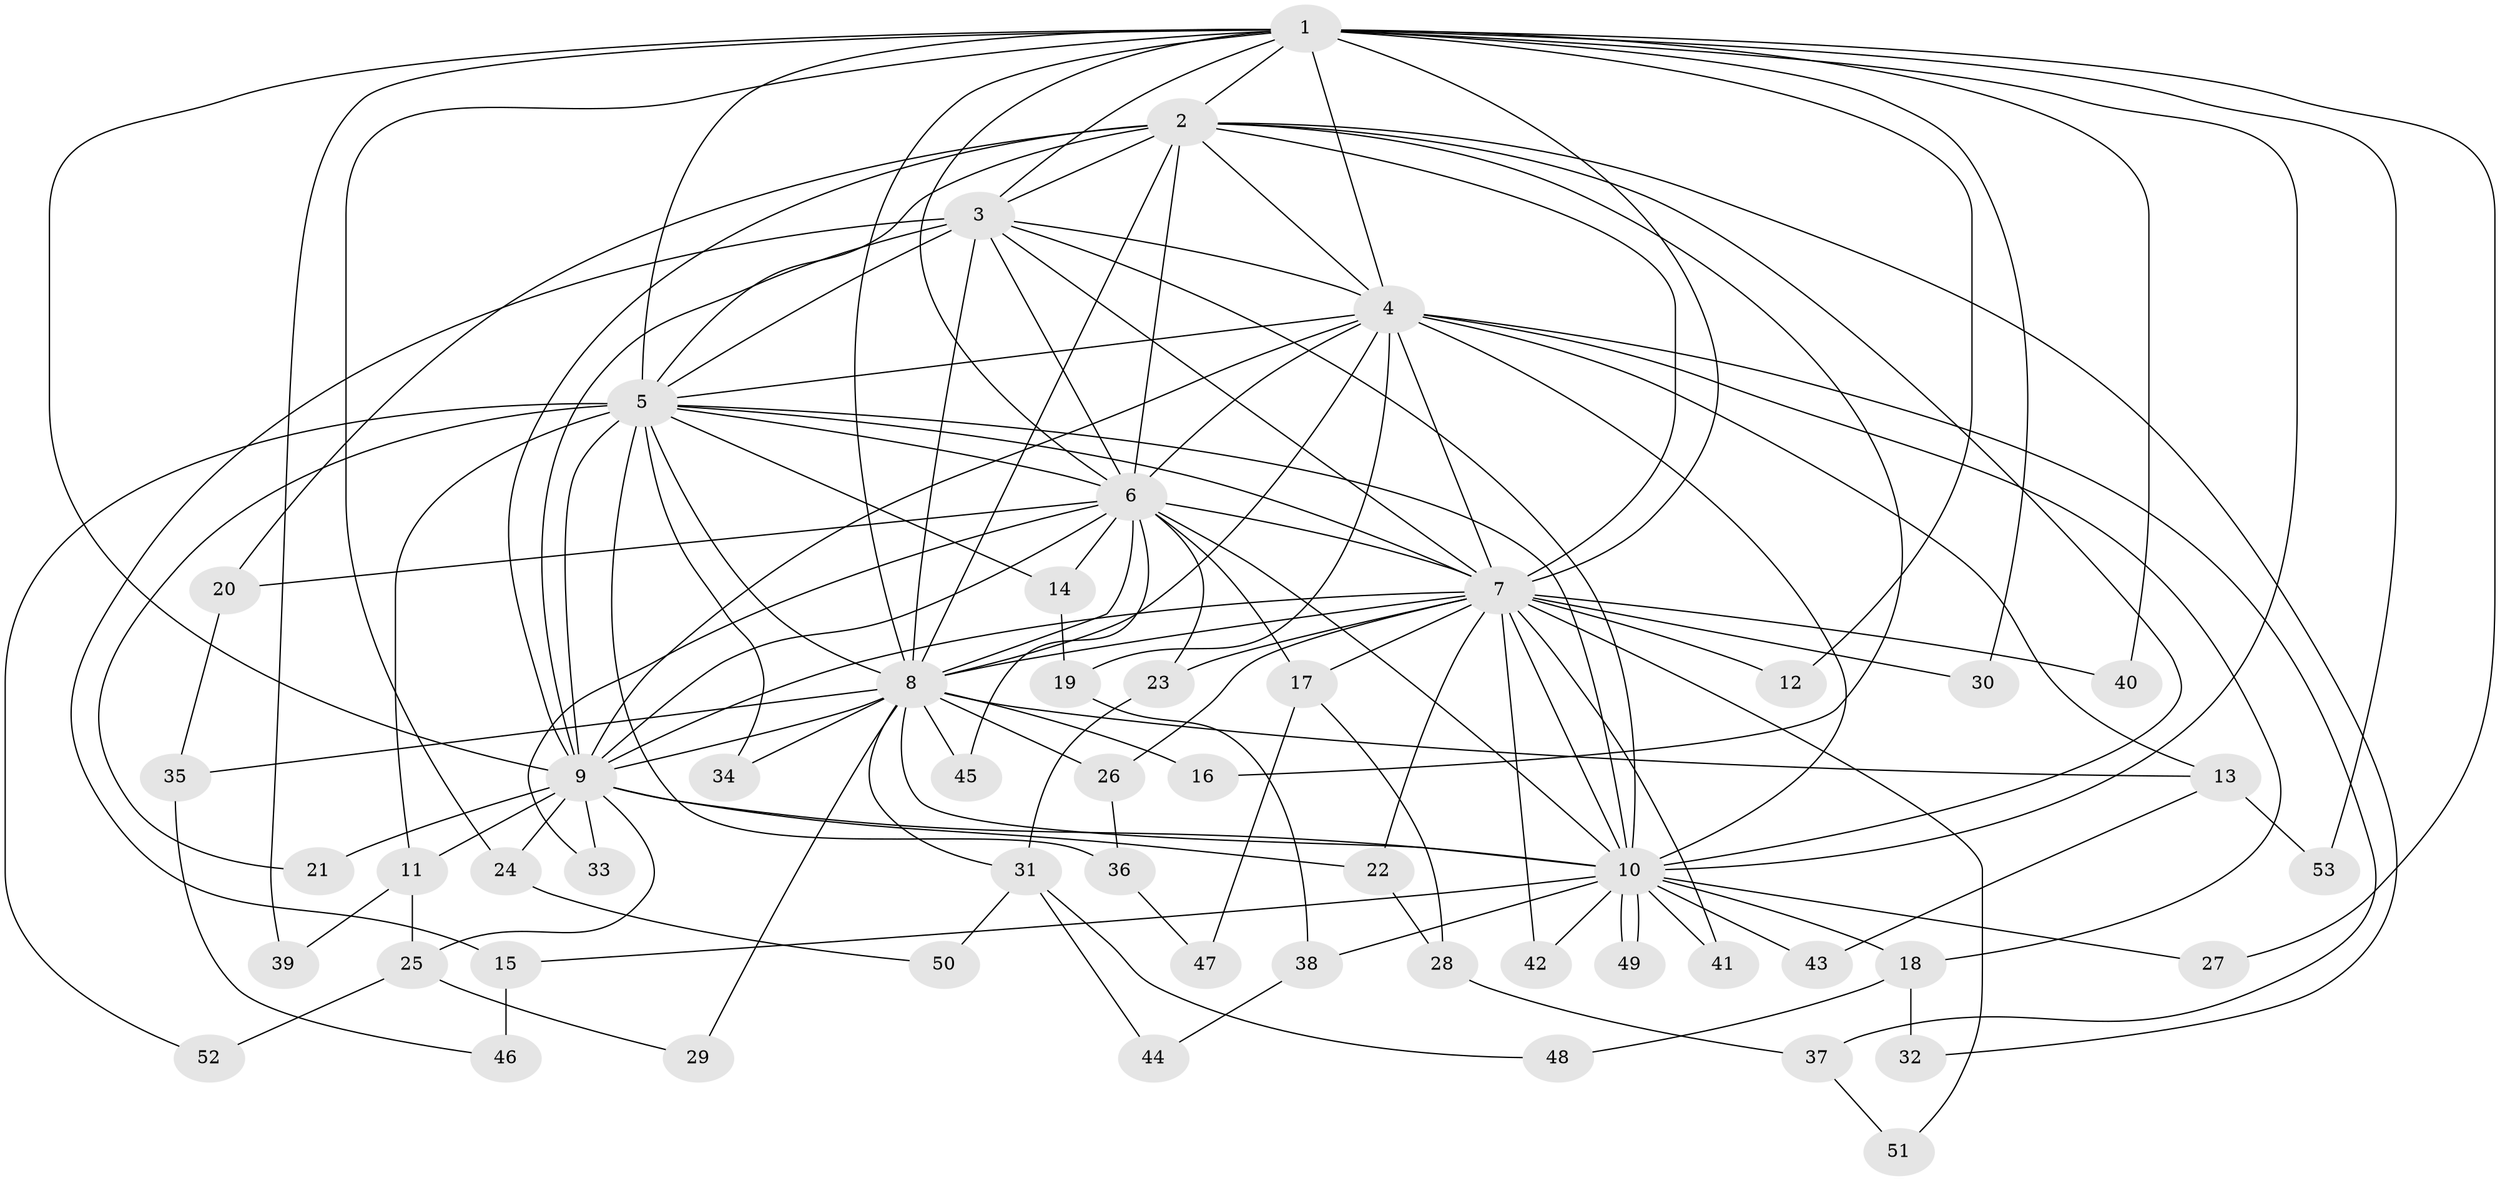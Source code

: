 // Generated by graph-tools (version 1.1) at 2025/25/03/09/25 03:25:40]
// undirected, 53 vertices, 131 edges
graph export_dot {
graph [start="1"]
  node [color=gray90,style=filled];
  1;
  2;
  3;
  4;
  5;
  6;
  7;
  8;
  9;
  10;
  11;
  12;
  13;
  14;
  15;
  16;
  17;
  18;
  19;
  20;
  21;
  22;
  23;
  24;
  25;
  26;
  27;
  28;
  29;
  30;
  31;
  32;
  33;
  34;
  35;
  36;
  37;
  38;
  39;
  40;
  41;
  42;
  43;
  44;
  45;
  46;
  47;
  48;
  49;
  50;
  51;
  52;
  53;
  1 -- 2;
  1 -- 3;
  1 -- 4;
  1 -- 5;
  1 -- 6;
  1 -- 7;
  1 -- 8;
  1 -- 9;
  1 -- 10;
  1 -- 12;
  1 -- 24;
  1 -- 27;
  1 -- 30;
  1 -- 39;
  1 -- 40;
  1 -- 53;
  2 -- 3;
  2 -- 4;
  2 -- 5;
  2 -- 6;
  2 -- 7;
  2 -- 8;
  2 -- 9;
  2 -- 10;
  2 -- 16;
  2 -- 20;
  2 -- 32;
  3 -- 4;
  3 -- 5;
  3 -- 6;
  3 -- 7;
  3 -- 8;
  3 -- 9;
  3 -- 10;
  3 -- 15;
  4 -- 5;
  4 -- 6;
  4 -- 7;
  4 -- 8;
  4 -- 9;
  4 -- 10;
  4 -- 13;
  4 -- 18;
  4 -- 19;
  4 -- 37;
  5 -- 6;
  5 -- 7;
  5 -- 8;
  5 -- 9;
  5 -- 10;
  5 -- 11;
  5 -- 14;
  5 -- 21;
  5 -- 34;
  5 -- 36;
  5 -- 52;
  6 -- 7;
  6 -- 8;
  6 -- 9;
  6 -- 10;
  6 -- 14;
  6 -- 17;
  6 -- 20;
  6 -- 23;
  6 -- 33;
  6 -- 45;
  7 -- 8;
  7 -- 9;
  7 -- 10;
  7 -- 12;
  7 -- 17;
  7 -- 22;
  7 -- 23;
  7 -- 26;
  7 -- 30;
  7 -- 40;
  7 -- 41;
  7 -- 42;
  7 -- 51;
  8 -- 9;
  8 -- 10;
  8 -- 13;
  8 -- 16;
  8 -- 26;
  8 -- 29;
  8 -- 31;
  8 -- 34;
  8 -- 35;
  8 -- 45;
  9 -- 10;
  9 -- 11;
  9 -- 21;
  9 -- 22;
  9 -- 24;
  9 -- 25;
  9 -- 33;
  10 -- 15;
  10 -- 18;
  10 -- 27;
  10 -- 38;
  10 -- 41;
  10 -- 42;
  10 -- 43;
  10 -- 49;
  10 -- 49;
  11 -- 25;
  11 -- 39;
  13 -- 43;
  13 -- 53;
  14 -- 19;
  15 -- 46;
  17 -- 28;
  17 -- 47;
  18 -- 32;
  18 -- 48;
  19 -- 38;
  20 -- 35;
  22 -- 28;
  23 -- 31;
  24 -- 50;
  25 -- 29;
  25 -- 52;
  26 -- 36;
  28 -- 37;
  31 -- 44;
  31 -- 48;
  31 -- 50;
  35 -- 46;
  36 -- 47;
  37 -- 51;
  38 -- 44;
}
